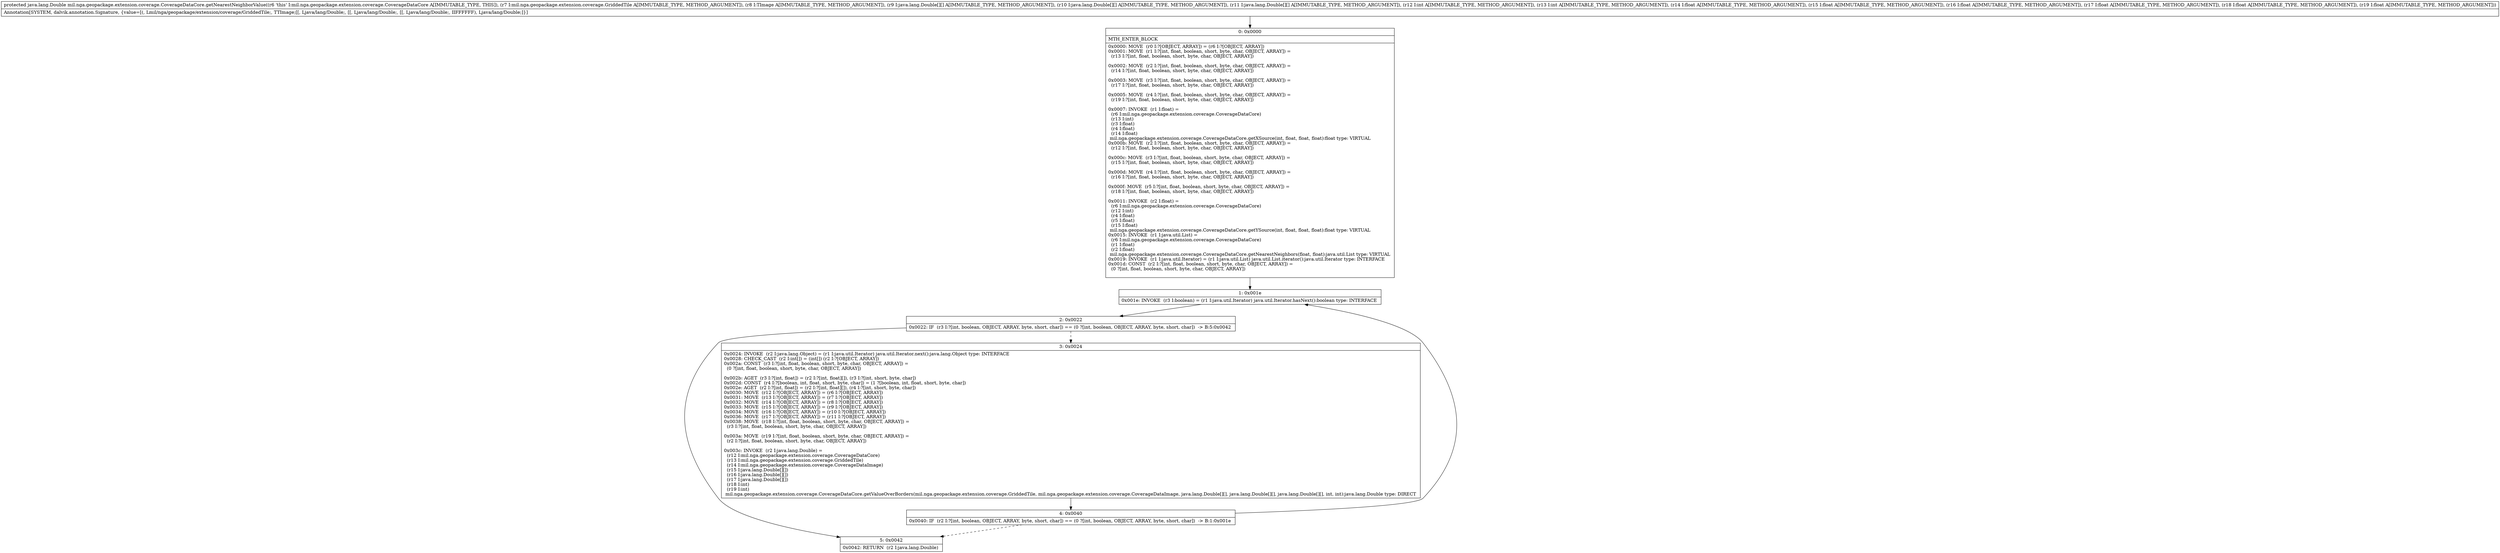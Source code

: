 digraph "CFG formil.nga.geopackage.extension.coverage.CoverageDataCore.getNearestNeighborValue(Lmil\/nga\/geopackage\/extension\/coverage\/GriddedTile;Lmil\/nga\/geopackage\/extension\/coverage\/CoverageDataImage;[[Ljava\/lang\/Double;[[Ljava\/lang\/Double;[[Ljava\/lang\/Double;IIFFFFFF)Ljava\/lang\/Double;" {
Node_0 [shape=record,label="{0\:\ 0x0000|MTH_ENTER_BLOCK\l|0x0000: MOVE  (r0 I:?[OBJECT, ARRAY]) = (r6 I:?[OBJECT, ARRAY]) \l0x0001: MOVE  (r1 I:?[int, float, boolean, short, byte, char, OBJECT, ARRAY]) = \l  (r13 I:?[int, float, boolean, short, byte, char, OBJECT, ARRAY])\l \l0x0002: MOVE  (r2 I:?[int, float, boolean, short, byte, char, OBJECT, ARRAY]) = \l  (r14 I:?[int, float, boolean, short, byte, char, OBJECT, ARRAY])\l \l0x0003: MOVE  (r3 I:?[int, float, boolean, short, byte, char, OBJECT, ARRAY]) = \l  (r17 I:?[int, float, boolean, short, byte, char, OBJECT, ARRAY])\l \l0x0005: MOVE  (r4 I:?[int, float, boolean, short, byte, char, OBJECT, ARRAY]) = \l  (r19 I:?[int, float, boolean, short, byte, char, OBJECT, ARRAY])\l \l0x0007: INVOKE  (r1 I:float) = \l  (r6 I:mil.nga.geopackage.extension.coverage.CoverageDataCore)\l  (r13 I:int)\l  (r3 I:float)\l  (r4 I:float)\l  (r14 I:float)\l mil.nga.geopackage.extension.coverage.CoverageDataCore.getXSource(int, float, float, float):float type: VIRTUAL \l0x000b: MOVE  (r2 I:?[int, float, boolean, short, byte, char, OBJECT, ARRAY]) = \l  (r12 I:?[int, float, boolean, short, byte, char, OBJECT, ARRAY])\l \l0x000c: MOVE  (r3 I:?[int, float, boolean, short, byte, char, OBJECT, ARRAY]) = \l  (r15 I:?[int, float, boolean, short, byte, char, OBJECT, ARRAY])\l \l0x000d: MOVE  (r4 I:?[int, float, boolean, short, byte, char, OBJECT, ARRAY]) = \l  (r16 I:?[int, float, boolean, short, byte, char, OBJECT, ARRAY])\l \l0x000f: MOVE  (r5 I:?[int, float, boolean, short, byte, char, OBJECT, ARRAY]) = \l  (r18 I:?[int, float, boolean, short, byte, char, OBJECT, ARRAY])\l \l0x0011: INVOKE  (r2 I:float) = \l  (r6 I:mil.nga.geopackage.extension.coverage.CoverageDataCore)\l  (r12 I:int)\l  (r4 I:float)\l  (r5 I:float)\l  (r15 I:float)\l mil.nga.geopackage.extension.coverage.CoverageDataCore.getYSource(int, float, float, float):float type: VIRTUAL \l0x0015: INVOKE  (r1 I:java.util.List) = \l  (r6 I:mil.nga.geopackage.extension.coverage.CoverageDataCore)\l  (r1 I:float)\l  (r2 I:float)\l mil.nga.geopackage.extension.coverage.CoverageDataCore.getNearestNeighbors(float, float):java.util.List type: VIRTUAL \l0x0019: INVOKE  (r1 I:java.util.Iterator) = (r1 I:java.util.List) java.util.List.iterator():java.util.Iterator type: INTERFACE \l0x001d: CONST  (r2 I:?[int, float, boolean, short, byte, char, OBJECT, ARRAY]) = \l  (0 ?[int, float, boolean, short, byte, char, OBJECT, ARRAY])\l \l}"];
Node_1 [shape=record,label="{1\:\ 0x001e|0x001e: INVOKE  (r3 I:boolean) = (r1 I:java.util.Iterator) java.util.Iterator.hasNext():boolean type: INTERFACE \l}"];
Node_2 [shape=record,label="{2\:\ 0x0022|0x0022: IF  (r3 I:?[int, boolean, OBJECT, ARRAY, byte, short, char]) == (0 ?[int, boolean, OBJECT, ARRAY, byte, short, char])  \-\> B:5:0x0042 \l}"];
Node_3 [shape=record,label="{3\:\ 0x0024|0x0024: INVOKE  (r2 I:java.lang.Object) = (r1 I:java.util.Iterator) java.util.Iterator.next():java.lang.Object type: INTERFACE \l0x0028: CHECK_CAST  (r2 I:int[]) = (int[]) (r2 I:?[OBJECT, ARRAY]) \l0x002a: CONST  (r3 I:?[int, float, boolean, short, byte, char, OBJECT, ARRAY]) = \l  (0 ?[int, float, boolean, short, byte, char, OBJECT, ARRAY])\l \l0x002b: AGET  (r3 I:?[int, float]) = (r2 I:?[int, float][]), (r3 I:?[int, short, byte, char]) \l0x002d: CONST  (r4 I:?[boolean, int, float, short, byte, char]) = (1 ?[boolean, int, float, short, byte, char]) \l0x002e: AGET  (r2 I:?[int, float]) = (r2 I:?[int, float][]), (r4 I:?[int, short, byte, char]) \l0x0030: MOVE  (r12 I:?[OBJECT, ARRAY]) = (r6 I:?[OBJECT, ARRAY]) \l0x0031: MOVE  (r13 I:?[OBJECT, ARRAY]) = (r7 I:?[OBJECT, ARRAY]) \l0x0032: MOVE  (r14 I:?[OBJECT, ARRAY]) = (r8 I:?[OBJECT, ARRAY]) \l0x0033: MOVE  (r15 I:?[OBJECT, ARRAY]) = (r9 I:?[OBJECT, ARRAY]) \l0x0034: MOVE  (r16 I:?[OBJECT, ARRAY]) = (r10 I:?[OBJECT, ARRAY]) \l0x0036: MOVE  (r17 I:?[OBJECT, ARRAY]) = (r11 I:?[OBJECT, ARRAY]) \l0x0038: MOVE  (r18 I:?[int, float, boolean, short, byte, char, OBJECT, ARRAY]) = \l  (r3 I:?[int, float, boolean, short, byte, char, OBJECT, ARRAY])\l \l0x003a: MOVE  (r19 I:?[int, float, boolean, short, byte, char, OBJECT, ARRAY]) = \l  (r2 I:?[int, float, boolean, short, byte, char, OBJECT, ARRAY])\l \l0x003c: INVOKE  (r2 I:java.lang.Double) = \l  (r12 I:mil.nga.geopackage.extension.coverage.CoverageDataCore)\l  (r13 I:mil.nga.geopackage.extension.coverage.GriddedTile)\l  (r14 I:mil.nga.geopackage.extension.coverage.CoverageDataImage)\l  (r15 I:java.lang.Double[][])\l  (r16 I:java.lang.Double[][])\l  (r17 I:java.lang.Double[][])\l  (r18 I:int)\l  (r19 I:int)\l mil.nga.geopackage.extension.coverage.CoverageDataCore.getValueOverBorders(mil.nga.geopackage.extension.coverage.GriddedTile, mil.nga.geopackage.extension.coverage.CoverageDataImage, java.lang.Double[][], java.lang.Double[][], java.lang.Double[][], int, int):java.lang.Double type: DIRECT \l}"];
Node_4 [shape=record,label="{4\:\ 0x0040|0x0040: IF  (r2 I:?[int, boolean, OBJECT, ARRAY, byte, short, char]) == (0 ?[int, boolean, OBJECT, ARRAY, byte, short, char])  \-\> B:1:0x001e \l}"];
Node_5 [shape=record,label="{5\:\ 0x0042|0x0042: RETURN  (r2 I:java.lang.Double) \l}"];
MethodNode[shape=record,label="{protected java.lang.Double mil.nga.geopackage.extension.coverage.CoverageDataCore.getNearestNeighborValue((r6 'this' I:mil.nga.geopackage.extension.coverage.CoverageDataCore A[IMMUTABLE_TYPE, THIS]), (r7 I:mil.nga.geopackage.extension.coverage.GriddedTile A[IMMUTABLE_TYPE, METHOD_ARGUMENT]), (r8 I:TImage A[IMMUTABLE_TYPE, METHOD_ARGUMENT]), (r9 I:java.lang.Double[][] A[IMMUTABLE_TYPE, METHOD_ARGUMENT]), (r10 I:java.lang.Double[][] A[IMMUTABLE_TYPE, METHOD_ARGUMENT]), (r11 I:java.lang.Double[][] A[IMMUTABLE_TYPE, METHOD_ARGUMENT]), (r12 I:int A[IMMUTABLE_TYPE, METHOD_ARGUMENT]), (r13 I:int A[IMMUTABLE_TYPE, METHOD_ARGUMENT]), (r14 I:float A[IMMUTABLE_TYPE, METHOD_ARGUMENT]), (r15 I:float A[IMMUTABLE_TYPE, METHOD_ARGUMENT]), (r16 I:float A[IMMUTABLE_TYPE, METHOD_ARGUMENT]), (r17 I:float A[IMMUTABLE_TYPE, METHOD_ARGUMENT]), (r18 I:float A[IMMUTABLE_TYPE, METHOD_ARGUMENT]), (r19 I:float A[IMMUTABLE_TYPE, METHOD_ARGUMENT]))  | Annotation[SYSTEM, dalvik.annotation.Signature, \{value=[(, Lmil\/nga\/geopackage\/extension\/coverage\/GriddedTile;, TTImage;[[, Ljava\/lang\/Double;, [[, Ljava\/lang\/Double;, [[, Ljava\/lang\/Double;, IIFFFFFF), Ljava\/lang\/Double;]\}]\l}"];
MethodNode -> Node_0;
Node_0 -> Node_1;
Node_1 -> Node_2;
Node_2 -> Node_3[style=dashed];
Node_2 -> Node_5;
Node_3 -> Node_4;
Node_4 -> Node_1;
Node_4 -> Node_5[style=dashed];
}

